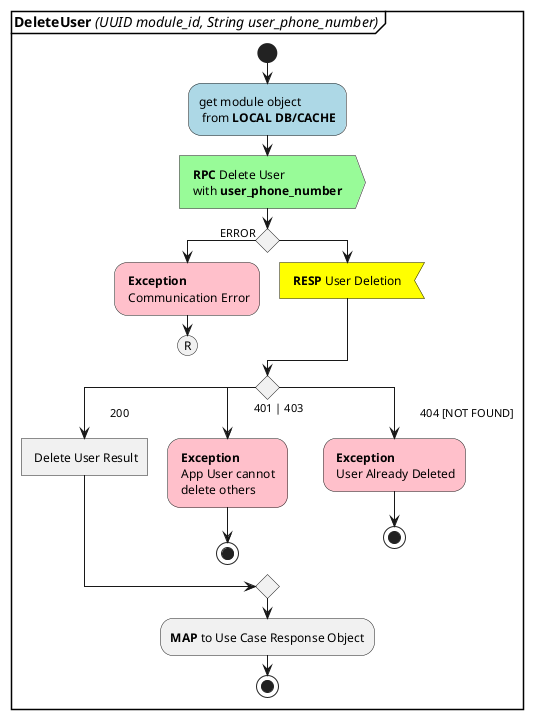 @startuml ACT_DeleteUser
partition  <b>DeleteUser</b> <i>(UUID module_id, String user_phone_number)</i> {
    start
    #lightblue:get module object \n from <b>LOCAL DB/CACHE</b>;
    #palegreen: <b>RPC</b> Delete User \n with <b>user_phone_number</b> >
    if() then (ERROR)
        #pink : <b>Exception</b> \n Communication Error;
        (R)
        detach
    else
        #yellow: <b>RESP</b> User Deletion <
        
    endif
    switch()
    case(\t 200)
        : Delete User Result]
    case(\t 401 | 403)
        #pink : <b>Exception</b> \n App User cannot \n delete others;
        stop
    case(\t 404 [NOT FOUND])
        #pink : <b>Exception</b> \n User Already Deleted;
        stop
    endswitch

    :<b>MAP</b> to Use Case Response Object;
    stop

    
}
@enduml
